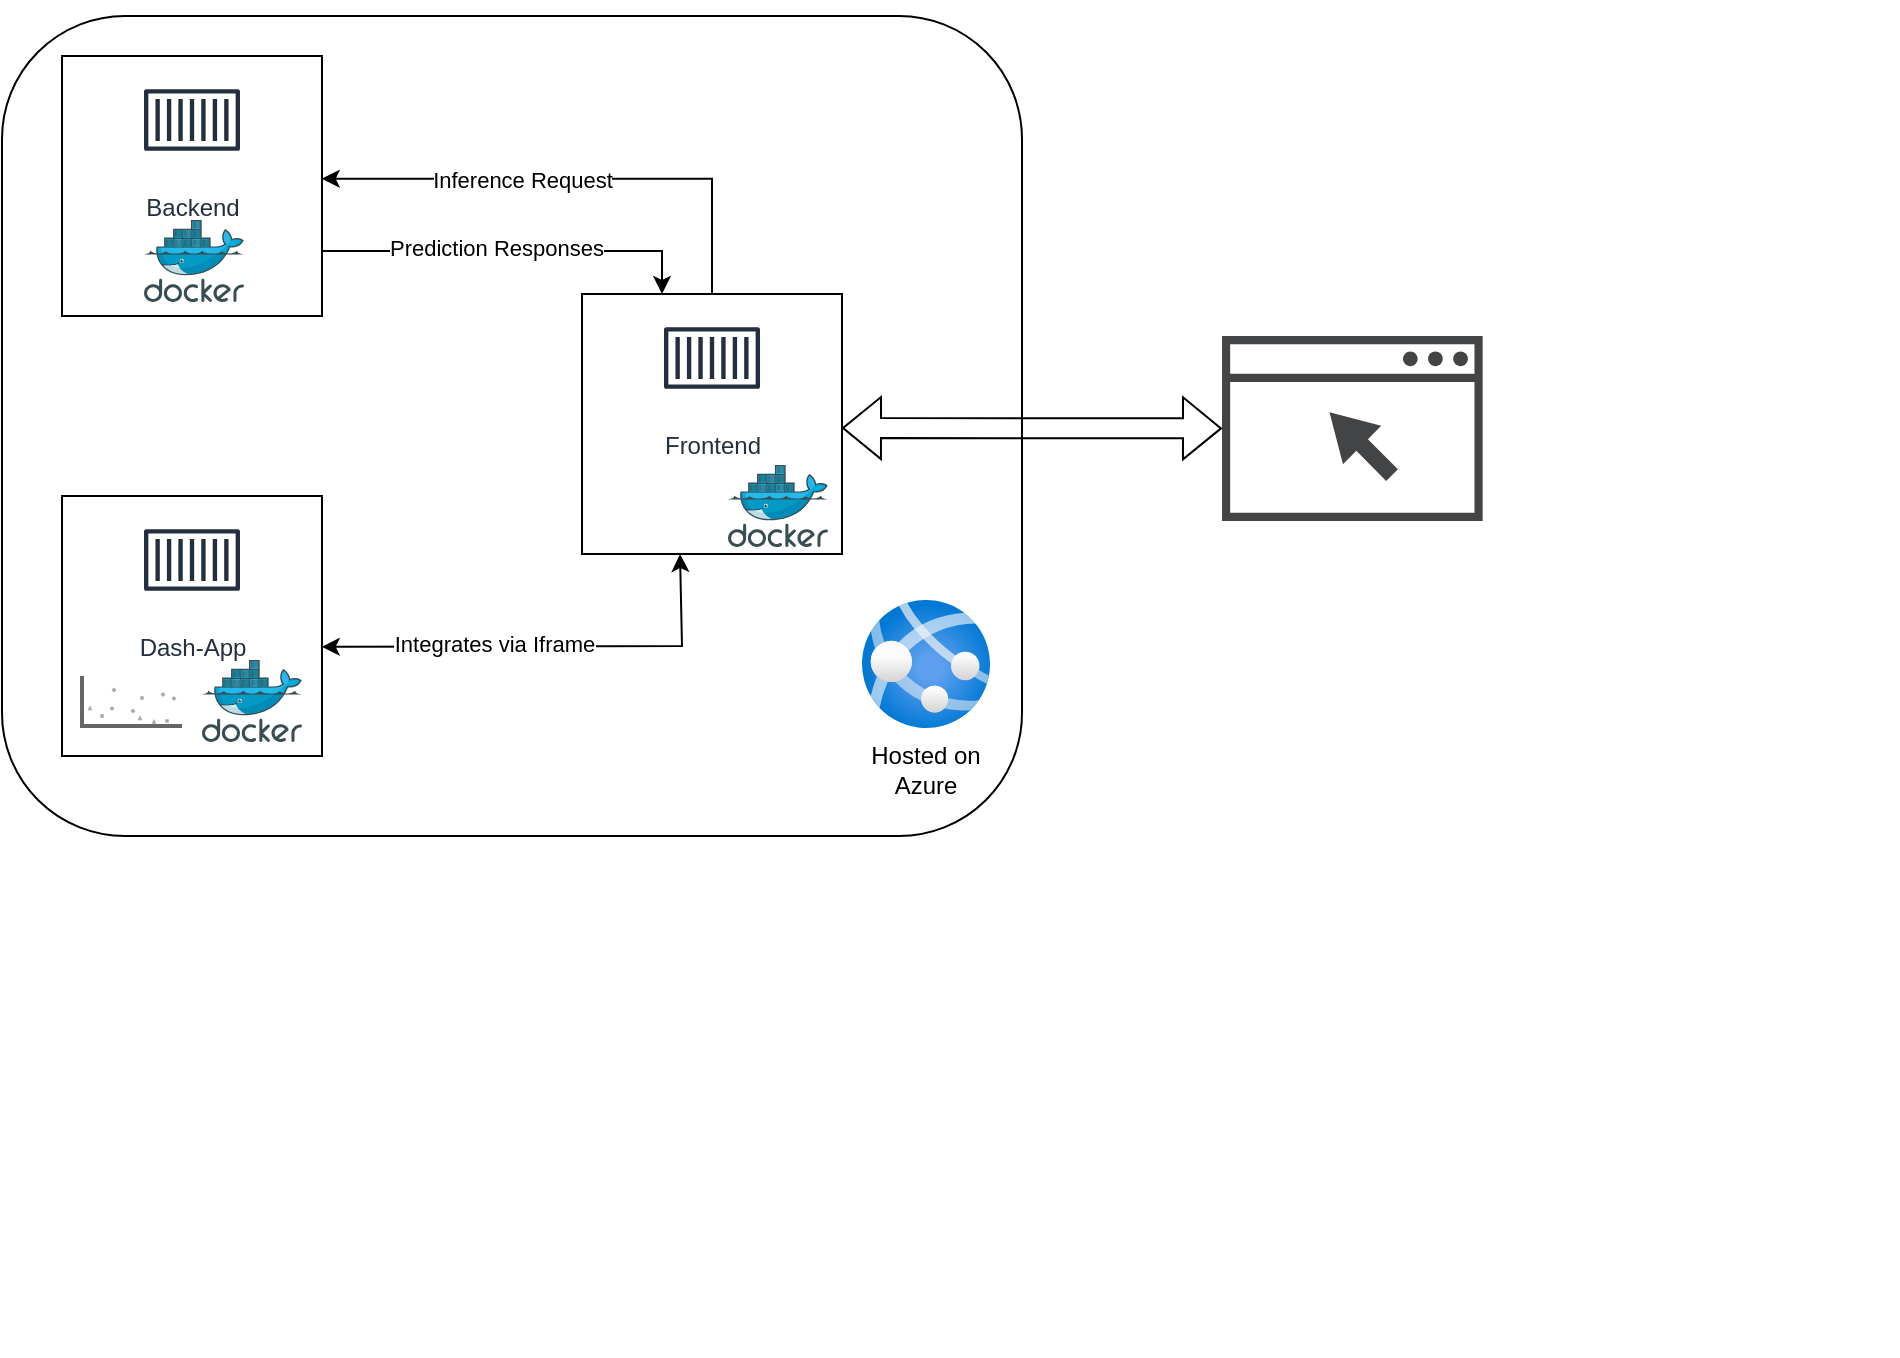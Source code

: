 <mxfile version="16.2.3" type="device"><diagram name="Page-1" id="74b105a0-9070-1c63-61bc-23e55f88626e"><mxGraphModel dx="1113" dy="731" grid="1" gridSize="10" guides="1" tooltips="1" connect="1" arrows="1" fold="1" page="1" pageScale="1.5" pageWidth="1169" pageHeight="826" background="none" math="0" shadow="0"><root><mxCell id="0" style=";html=1;"/><mxCell id="1" style=";html=1;" parent="0"/><mxCell id="4yHNjcw6z7paEdTxnScU-17" value="" style="group" vertex="1" connectable="0" parent="1"><mxGeometry x="490" y="600" width="670" height="430" as="geometry"/></mxCell><mxCell id="4yHNjcw6z7paEdTxnScU-24" value="" style="group" vertex="1" connectable="0" parent="4yHNjcw6z7paEdTxnScU-17"><mxGeometry width="130" height="130" as="geometry"/></mxCell><mxCell id="4yHNjcw6z7paEdTxnScU-18" value="" style="whiteSpace=wrap;html=1;aspect=fixed;" vertex="1" parent="4yHNjcw6z7paEdTxnScU-24"><mxGeometry width="130" height="130" as="geometry"/></mxCell><mxCell id="4yHNjcw6z7paEdTxnScU-19" value="Dash-App" style="sketch=0;outlineConnect=0;fontColor=#232F3E;gradientColor=none;strokeColor=#232F3E;fillColor=#ffffff;dashed=0;verticalLabelPosition=bottom;verticalAlign=top;align=center;html=1;fontSize=12;fontStyle=0;aspect=fixed;shape=mxgraph.aws4.resourceIcon;resIcon=mxgraph.aws4.container_1;" vertex="1" parent="4yHNjcw6z7paEdTxnScU-24"><mxGeometry x="35" y="2" width="60" height="60" as="geometry"/></mxCell><mxCell id="4yHNjcw6z7paEdTxnScU-20" value="" style="sketch=0;aspect=fixed;html=1;points=[];align=center;image;fontSize=12;image=img/lib/mscae/Docker.svg;" vertex="1" parent="4yHNjcw6z7paEdTxnScU-24"><mxGeometry x="70" y="82" width="50" height="41" as="geometry"/></mxCell><mxCell id="4yHNjcw6z7paEdTxnScU-36" value="" style="verticalLabelPosition=bottom;shadow=0;dashed=0;align=center;html=1;verticalAlign=top;strokeWidth=1;shape=mxgraph.mockup.graphics.plotChart;strokeColor=none;strokeColor2=#aaaaaa;strokeColor3=#666666;fillColor2=#99aaff,#0022ff,#008cff;fillColor=none;" vertex="1" parent="4yHNjcw6z7paEdTxnScU-24"><mxGeometry x="10" y="90" width="50" height="25" as="geometry"/></mxCell><mxCell id="4yHNjcw6z7paEdTxnScU-13" value="" style="group" vertex="1" connectable="0" parent="1"><mxGeometry x="1230" y="352" width="178" height="560" as="geometry"/></mxCell><mxCell id="4yHNjcw6z7paEdTxnScU-22" value="" style="group" vertex="1" connectable="0" parent="4yHNjcw6z7paEdTxnScU-13"><mxGeometry x="-443" y="20" width="480.32" height="540" as="geometry"/></mxCell><mxCell id="4yHNjcw6z7paEdTxnScU-25" value="" style="group" vertex="1" connectable="0" parent="4yHNjcw6z7paEdTxnScU-22"><mxGeometry x="-37" y="127" width="130" height="350" as="geometry"/></mxCell><mxCell id="4yHNjcw6z7paEdTxnScU-14" value="" style="whiteSpace=wrap;html=1;aspect=fixed;" vertex="1" parent="4yHNjcw6z7paEdTxnScU-25"><mxGeometry width="130" height="130" as="geometry"/></mxCell><mxCell id="4yHNjcw6z7paEdTxnScU-15" value="Frontend" style="sketch=0;outlineConnect=0;fontColor=#232F3E;gradientColor=none;strokeColor=#232F3E;fillColor=#ffffff;dashed=0;verticalLabelPosition=bottom;verticalAlign=top;align=center;html=1;fontSize=12;fontStyle=0;aspect=fixed;shape=mxgraph.aws4.resourceIcon;resIcon=mxgraph.aws4.container_1;" vertex="1" parent="4yHNjcw6z7paEdTxnScU-25"><mxGeometry x="35" y="2" width="60" height="60" as="geometry"/></mxCell><mxCell id="4yHNjcw6z7paEdTxnScU-16" value="" style="sketch=0;aspect=fixed;html=1;points=[];align=center;image;fontSize=12;image=img/lib/mscae/Docker.svg;" vertex="1" parent="4yHNjcw6z7paEdTxnScU-25"><mxGeometry x="73" y="85.5" width="50" height="41" as="geometry"/></mxCell><mxCell id="4yHNjcw6z7paEdTxnScU-23" value="" style="shape=image;html=1;verticalAlign=top;verticalLabelPosition=bottom;labelBackgroundColor=#ffffff;imageAspect=0;aspect=fixed;image=https://cdn1.iconfinder.com/data/icons/unicons-line-vol-5/24/react-128.png" vertex="1" parent="4yHNjcw6z7paEdTxnScU-25"><mxGeometry x="13" y="82" width="48" height="48" as="geometry"/></mxCell><mxCell id="4yHNjcw6z7paEdTxnScU-2" value="" style="aspect=fixed;html=1;points=[];align=center;image;fontSize=12;image=img/lib/azure2/containers/App_Services.svg;" vertex="1" parent="4yHNjcw6z7paEdTxnScU-22"><mxGeometry x="103" y="280" width="64" height="64" as="geometry"/></mxCell><mxCell id="4yHNjcw6z7paEdTxnScU-35" value="Hosted on Azure" style="text;html=1;strokeColor=none;fillColor=none;align=center;verticalAlign=middle;whiteSpace=wrap;rounded=0;" vertex="1" parent="4yHNjcw6z7paEdTxnScU-22"><mxGeometry x="105" y="350" width="60" height="30" as="geometry"/></mxCell><mxCell id="4yHNjcw6z7paEdTxnScU-38" value="" style="sketch=0;pointerEvents=1;shadow=0;dashed=0;html=1;strokeColor=none;fillColor=#434445;aspect=fixed;labelPosition=center;verticalLabelPosition=bottom;verticalAlign=top;align=center;outlineConnect=0;shape=mxgraph.vvd.web_browser;" vertex="1" parent="4yHNjcw6z7paEdTxnScU-22"><mxGeometry x="283" y="148" width="130.32" height="92.53" as="geometry"/></mxCell><mxCell id="4yHNjcw6z7paEdTxnScU-12" value="" style="group" vertex="1" connectable="0" parent="1"><mxGeometry x="490" y="380" width="130" height="130" as="geometry"/></mxCell><mxCell id="4yHNjcw6z7paEdTxnScU-11" value="" style="whiteSpace=wrap;html=1;aspect=fixed;" vertex="1" parent="4yHNjcw6z7paEdTxnScU-12"><mxGeometry width="130" height="130" as="geometry"/></mxCell><mxCell id="4yHNjcw6z7paEdTxnScU-9" value="Backend" style="sketch=0;outlineConnect=0;fontColor=#232F3E;gradientColor=none;strokeColor=#232F3E;fillColor=#ffffff;dashed=0;verticalLabelPosition=bottom;verticalAlign=top;align=center;html=1;fontSize=12;fontStyle=0;aspect=fixed;shape=mxgraph.aws4.resourceIcon;resIcon=mxgraph.aws4.container_1;" vertex="1" parent="4yHNjcw6z7paEdTxnScU-12"><mxGeometry x="35" y="2" width="60" height="60" as="geometry"/></mxCell><mxCell id="4yHNjcw6z7paEdTxnScU-3" value="" style="sketch=0;aspect=fixed;html=1;points=[];align=center;image;fontSize=12;image=img/lib/mscae/Docker.svg;" vertex="1" parent="4yHNjcw6z7paEdTxnScU-12"><mxGeometry x="41" y="82" width="50" height="41" as="geometry"/></mxCell><mxCell id="4yHNjcw6z7paEdTxnScU-26" style="edgeStyle=orthogonalEdgeStyle;rounded=0;orthogonalLoop=1;jettySize=auto;html=1;exitX=0.5;exitY=0;exitDx=0;exitDy=0;entryX=0.999;entryY=0.472;entryDx=0;entryDy=0;entryPerimeter=0;" edge="1" parent="1" source="4yHNjcw6z7paEdTxnScU-14" target="4yHNjcw6z7paEdTxnScU-11"><mxGeometry relative="1" as="geometry"/></mxCell><mxCell id="4yHNjcw6z7paEdTxnScU-30" value="Inference Request" style="edgeLabel;html=1;align=center;verticalAlign=middle;resizable=0;points=[];" vertex="1" connectable="0" parent="4yHNjcw6z7paEdTxnScU-26"><mxGeometry x="0.208" relative="1" as="geometry"><mxPoint as="offset"/></mxGeometry></mxCell><mxCell id="4yHNjcw6z7paEdTxnScU-28" style="edgeStyle=orthogonalEdgeStyle;rounded=0;orthogonalLoop=1;jettySize=auto;html=1;exitX=1;exitY=0.75;exitDx=0;exitDy=0;" edge="1" parent="1" source="4yHNjcw6z7paEdTxnScU-11" target="4yHNjcw6z7paEdTxnScU-14"><mxGeometry relative="1" as="geometry"><Array as="points"><mxPoint x="790" y="478"/></Array></mxGeometry></mxCell><mxCell id="4yHNjcw6z7paEdTxnScU-29" value="Prediction Responses" style="edgeLabel;html=1;align=center;verticalAlign=middle;resizable=0;points=[];" vertex="1" connectable="0" parent="4yHNjcw6z7paEdTxnScU-28"><mxGeometry x="-0.092" y="2" relative="1" as="geometry"><mxPoint as="offset"/></mxGeometry></mxCell><mxCell id="4yHNjcw6z7paEdTxnScU-33" value="" style="endArrow=classic;startArrow=classic;html=1;rounded=0;exitX=0.999;exitY=0.58;exitDx=0;exitDy=0;exitPerimeter=0;entryX=0.75;entryY=1;entryDx=0;entryDy=0;" edge="1" parent="1" source="4yHNjcw6z7paEdTxnScU-18" target="4yHNjcw6z7paEdTxnScU-23"><mxGeometry width="50" height="50" relative="1" as="geometry"><mxPoint x="670" y="630" as="sourcePoint"/><mxPoint x="720" y="580" as="targetPoint"/><Array as="points"><mxPoint x="800" y="675"/></Array></mxGeometry></mxCell><mxCell id="4yHNjcw6z7paEdTxnScU-34" value="Integrates via Iframe" style="edgeLabel;html=1;align=center;verticalAlign=middle;resizable=0;points=[];" vertex="1" connectable="0" parent="4yHNjcw6z7paEdTxnScU-33"><mxGeometry x="-0.238" y="1" relative="1" as="geometry"><mxPoint as="offset"/></mxGeometry></mxCell><mxCell id="4yHNjcw6z7paEdTxnScU-39" value="" style="shape=flexArrow;endArrow=classic;startArrow=classic;html=1;rounded=0;" edge="1" parent="1" target="4yHNjcw6z7paEdTxnScU-38"><mxGeometry width="100" height="100" relative="1" as="geometry"><mxPoint x="880" y="566" as="sourcePoint"/><mxPoint x="830" y="560" as="targetPoint"/></mxGeometry></mxCell><mxCell id="4yHNjcw6z7paEdTxnScU-40" value="" style="rounded=1;whiteSpace=wrap;html=1;fillColor=none;" vertex="1" parent="1"><mxGeometry x="460" y="360" width="510" height="410" as="geometry"/></mxCell></root></mxGraphModel></diagram></mxfile>